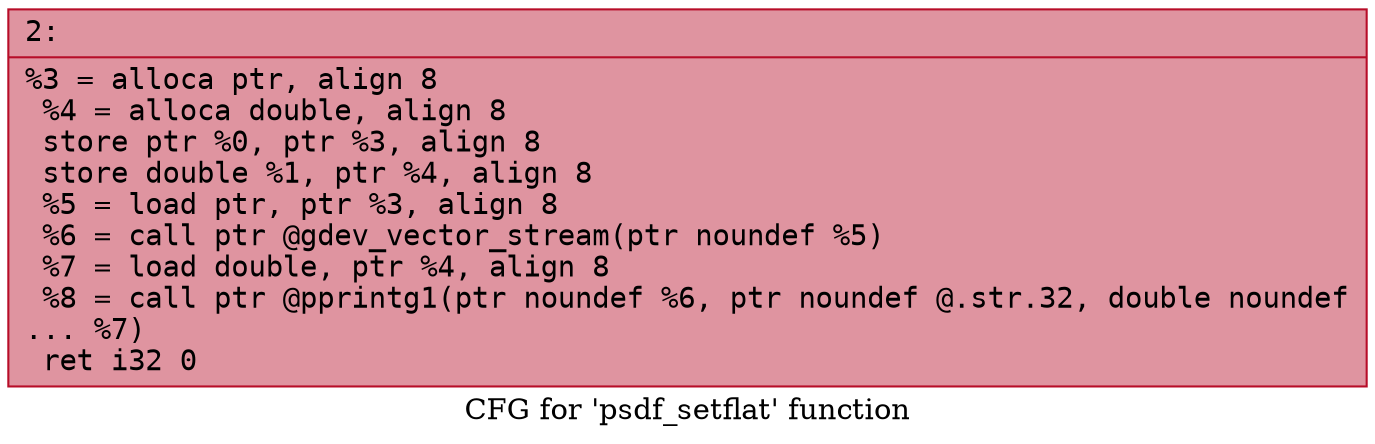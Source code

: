 digraph "CFG for 'psdf_setflat' function" {
	label="CFG for 'psdf_setflat' function";

	Node0x600002168c30 [shape=record,color="#b70d28ff", style=filled, fillcolor="#b70d2870" fontname="Courier",label="{2:\l|  %3 = alloca ptr, align 8\l  %4 = alloca double, align 8\l  store ptr %0, ptr %3, align 8\l  store double %1, ptr %4, align 8\l  %5 = load ptr, ptr %3, align 8\l  %6 = call ptr @gdev_vector_stream(ptr noundef %5)\l  %7 = load double, ptr %4, align 8\l  %8 = call ptr @pprintg1(ptr noundef %6, ptr noundef @.str.32, double noundef\l... %7)\l  ret i32 0\l}"];
}
